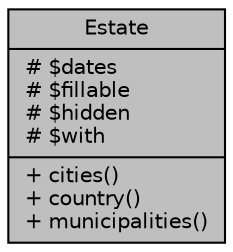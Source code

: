 digraph "Estate"
{
 // LATEX_PDF_SIZE
  bgcolor="transparent";
  edge [fontname="Helvetica",fontsize="10",labelfontname="Helvetica",labelfontsize="10"];
  node [fontname="Helvetica",fontsize="10",shape=record];
  Node1 [label="{Estate\n|# $dates\l# $fillable\l# $hidden\l# $with\l|+ cities()\l+ country()\l+ municipalities()\l}",height=0.2,width=0.4,color="black", fillcolor="grey75", style="filled", fontcolor="black",tooltip="Datos de Estados."];
}
